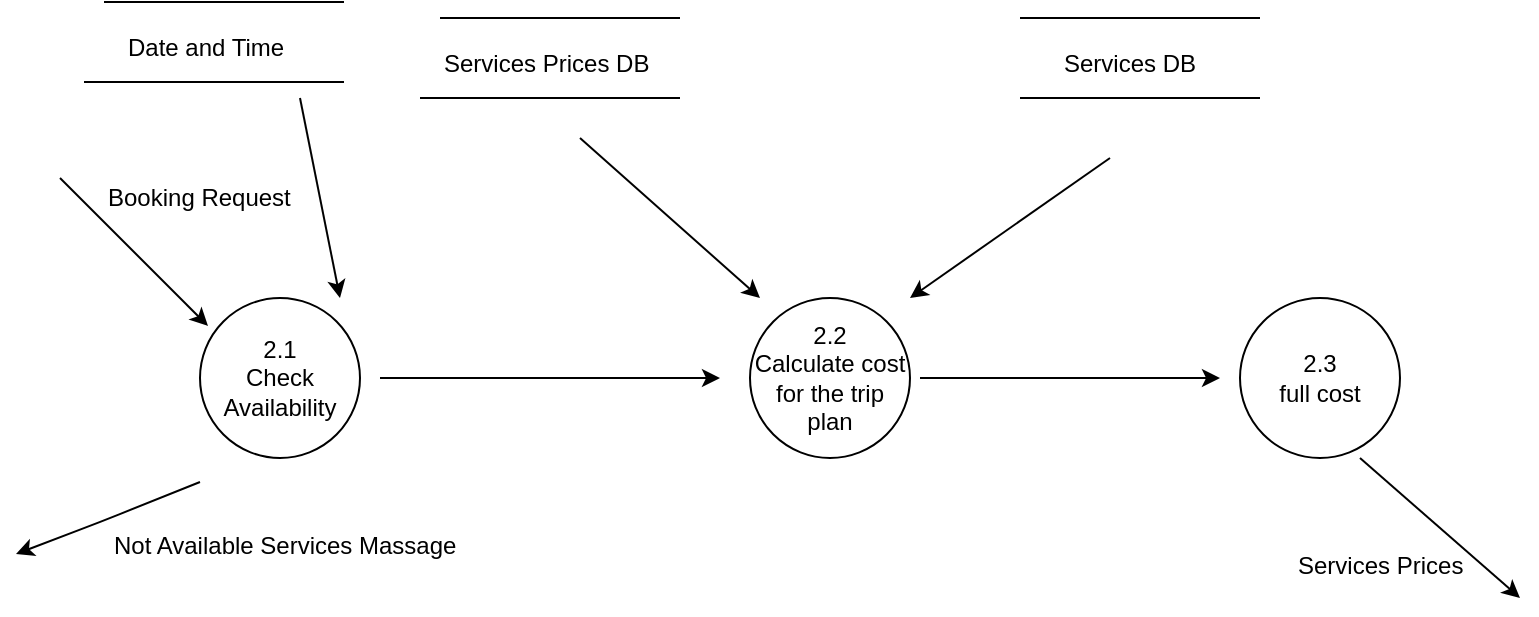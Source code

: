 <mxfile version="10.6.5" type="device"><diagram id="uanL1dbBs2Uwy9OHOnMF" name="Page-1"><mxGraphModel dx="1040" dy="485" grid="1" gridSize="10" guides="1" tooltips="1" connect="1" arrows="1" fold="1" page="1" pageScale="1" pageWidth="850" pageHeight="1100" math="0" shadow="0"><root><mxCell id="0"/><mxCell id="1" parent="0"/><mxCell id="fv44dQABVrYFfFDcwRGr-1" value="2.1&lt;br&gt;Check Availability" style="ellipse;whiteSpace=wrap;html=1;aspect=fixed;" vertex="1" parent="1"><mxGeometry x="110" y="190" width="80" height="80" as="geometry"/></mxCell><mxCell id="fv44dQABVrYFfFDcwRGr-2" value="2.2&lt;br&gt;Calculate cost for the trip plan&lt;br&gt;" style="ellipse;whiteSpace=wrap;html=1;aspect=fixed;" vertex="1" parent="1"><mxGeometry x="385" y="190" width="80" height="80" as="geometry"/></mxCell><mxCell id="fv44dQABVrYFfFDcwRGr-3" value="2.3&lt;br&gt;full cost&lt;br&gt;" style="ellipse;whiteSpace=wrap;html=1;aspect=fixed;" vertex="1" parent="1"><mxGeometry x="630" y="190" width="80" height="80" as="geometry"/></mxCell><mxCell id="fv44dQABVrYFfFDcwRGr-6" value="" style="endArrow=none;html=1;" edge="1" parent="1"><mxGeometry width="50" height="50" relative="1" as="geometry"><mxPoint x="230" y="50" as="sourcePoint"/><mxPoint x="350" y="50" as="targetPoint"/></mxGeometry></mxCell><mxCell id="fv44dQABVrYFfFDcwRGr-7" value="" style="endArrow=none;html=1;" edge="1" parent="1"><mxGeometry width="50" height="50" relative="1" as="geometry"><mxPoint x="220" y="90" as="sourcePoint"/><mxPoint x="350" y="90" as="targetPoint"/></mxGeometry></mxCell><mxCell id="fv44dQABVrYFfFDcwRGr-8" value="" style="endArrow=classic;html=1;" edge="1" parent="1"><mxGeometry width="50" height="50" relative="1" as="geometry"><mxPoint x="200" y="230" as="sourcePoint"/><mxPoint x="370" y="230" as="targetPoint"/></mxGeometry></mxCell><mxCell id="fv44dQABVrYFfFDcwRGr-9" value="" style="endArrow=classic;html=1;" edge="1" parent="1"><mxGeometry width="50" height="50" relative="1" as="geometry"><mxPoint x="565" y="120" as="sourcePoint"/><mxPoint x="465" y="190" as="targetPoint"/></mxGeometry></mxCell><mxCell id="fv44dQABVrYFfFDcwRGr-10" value="" style="endArrow=classic;html=1;entryX=0.05;entryY=0.175;entryDx=0;entryDy=0;entryPerimeter=0;" edge="1" parent="1" target="fv44dQABVrYFfFDcwRGr-1"><mxGeometry width="50" height="50" relative="1" as="geometry"><mxPoint x="40" y="130" as="sourcePoint"/><mxPoint x="30" y="66" as="targetPoint"/><Array as="points"/></mxGeometry></mxCell><mxCell id="fv44dQABVrYFfFDcwRGr-13" value="" style="endArrow=none;html=1;" edge="1" parent="1"><mxGeometry width="50" height="50" relative="1" as="geometry"><mxPoint x="520" y="50" as="sourcePoint"/><mxPoint x="640" y="50" as="targetPoint"/></mxGeometry></mxCell><mxCell id="fv44dQABVrYFfFDcwRGr-14" value="" style="endArrow=none;html=1;" edge="1" parent="1"><mxGeometry width="50" height="50" relative="1" as="geometry"><mxPoint x="520" y="90" as="sourcePoint"/><mxPoint x="640" y="90" as="targetPoint"/></mxGeometry></mxCell><mxCell id="fv44dQABVrYFfFDcwRGr-15" value="" style="endArrow=classic;html=1;" edge="1" parent="1"><mxGeometry width="50" height="50" relative="1" as="geometry"><mxPoint x="300" y="110" as="sourcePoint"/><mxPoint x="390" y="190" as="targetPoint"/></mxGeometry></mxCell><mxCell id="fv44dQABVrYFfFDcwRGr-16" value="" style="endArrow=classic;html=1;" edge="1" parent="1"><mxGeometry width="50" height="50" relative="1" as="geometry"><mxPoint x="470" y="230" as="sourcePoint"/><mxPoint x="620" y="230" as="targetPoint"/></mxGeometry></mxCell><mxCell id="fv44dQABVrYFfFDcwRGr-19" value="" style="endArrow=classic;html=1;entryX=0.6;entryY=-0.05;entryDx=0;entryDy=0;entryPerimeter=0;" edge="1" parent="1"><mxGeometry width="50" height="50" relative="1" as="geometry"><mxPoint x="110" y="282" as="sourcePoint"/><mxPoint x="18" y="318" as="targetPoint"/><Array as="points"><mxPoint x="60" y="302"/></Array></mxGeometry></mxCell><mxCell id="fv44dQABVrYFfFDcwRGr-20" value="" style="endArrow=classic;html=1;" edge="1" parent="1"><mxGeometry width="50" height="50" relative="1" as="geometry"><mxPoint x="690" y="270" as="sourcePoint"/><mxPoint x="770" y="340" as="targetPoint"/></mxGeometry></mxCell><mxCell id="fv44dQABVrYFfFDcwRGr-23" value="Booking Request" style="text;html=1;resizable=0;points=[];autosize=1;align=left;verticalAlign=top;spacingTop=-4;" vertex="1" parent="1"><mxGeometry x="62" y="130" width="110" height="20" as="geometry"/></mxCell><mxCell id="fv44dQABVrYFfFDcwRGr-24" value="Not Available Services Massage" style="text;html=1;resizable=0;points=[];autosize=1;align=left;verticalAlign=top;spacingTop=-4;" vertex="1" parent="1"><mxGeometry x="65" y="304" width="190" height="20" as="geometry"/></mxCell><mxCell id="fv44dQABVrYFfFDcwRGr-25" value="Services Prices DB" style="text;html=1;resizable=0;points=[];autosize=1;align=left;verticalAlign=top;spacingTop=-4;" vertex="1" parent="1"><mxGeometry x="230" y="63" width="120" height="20" as="geometry"/></mxCell><mxCell id="fv44dQABVrYFfFDcwRGr-26" value="Services DB" style="text;html=1;resizable=0;points=[];autosize=1;align=left;verticalAlign=top;spacingTop=-4;" vertex="1" parent="1"><mxGeometry x="540" y="63" width="80" height="20" as="geometry"/></mxCell><mxCell id="fv44dQABVrYFfFDcwRGr-27" value="" style="endArrow=classic;html=1;" edge="1" parent="1"><mxGeometry width="50" height="50" relative="1" as="geometry"><mxPoint x="160" y="90" as="sourcePoint"/><mxPoint x="180" y="190" as="targetPoint"/></mxGeometry></mxCell><mxCell id="fv44dQABVrYFfFDcwRGr-30" value="" style="endArrow=none;html=1;" edge="1" parent="1"><mxGeometry width="50" height="50" relative="1" as="geometry"><mxPoint x="62" y="42" as="sourcePoint"/><mxPoint x="182" y="42" as="targetPoint"/></mxGeometry></mxCell><mxCell id="fv44dQABVrYFfFDcwRGr-31" value="" style="endArrow=none;html=1;" edge="1" parent="1"><mxGeometry width="50" height="50" relative="1" as="geometry"><mxPoint x="52" y="82" as="sourcePoint"/><mxPoint x="182" y="82" as="targetPoint"/></mxGeometry></mxCell><mxCell id="fv44dQABVrYFfFDcwRGr-32" value="Date and Time" style="text;html=1;resizable=0;points=[];autosize=1;align=left;verticalAlign=top;spacingTop=-4;" vertex="1" parent="1"><mxGeometry x="72" y="55" width="90" height="20" as="geometry"/></mxCell><mxCell id="fv44dQABVrYFfFDcwRGr-33" value="Services Prices&amp;nbsp;" style="text;html=1;resizable=0;points=[];autosize=1;align=left;verticalAlign=top;spacingTop=-4;" vertex="1" parent="1"><mxGeometry x="657" y="314" width="100" height="20" as="geometry"/></mxCell></root></mxGraphModel></diagram></mxfile>